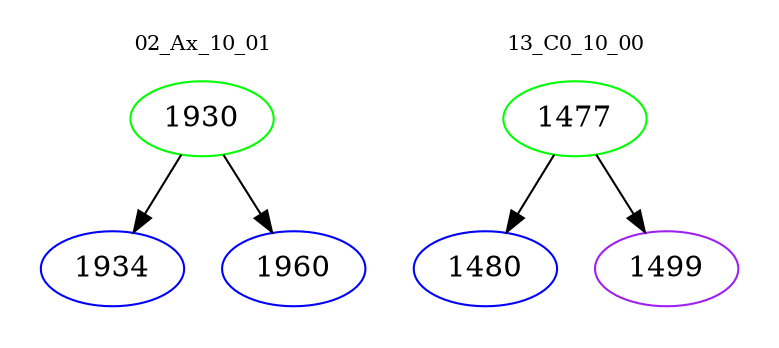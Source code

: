 digraph{
subgraph cluster_0 {
color = white
label = "02_Ax_10_01";
fontsize=10;
T0_1930 [label="1930", color="green"]
T0_1930 -> T0_1934 [color="black"]
T0_1934 [label="1934", color="blue"]
T0_1930 -> T0_1960 [color="black"]
T0_1960 [label="1960", color="blue"]
}
subgraph cluster_1 {
color = white
label = "13_C0_10_00";
fontsize=10;
T1_1477 [label="1477", color="green"]
T1_1477 -> T1_1480 [color="black"]
T1_1480 [label="1480", color="blue"]
T1_1477 -> T1_1499 [color="black"]
T1_1499 [label="1499", color="purple"]
}
}
